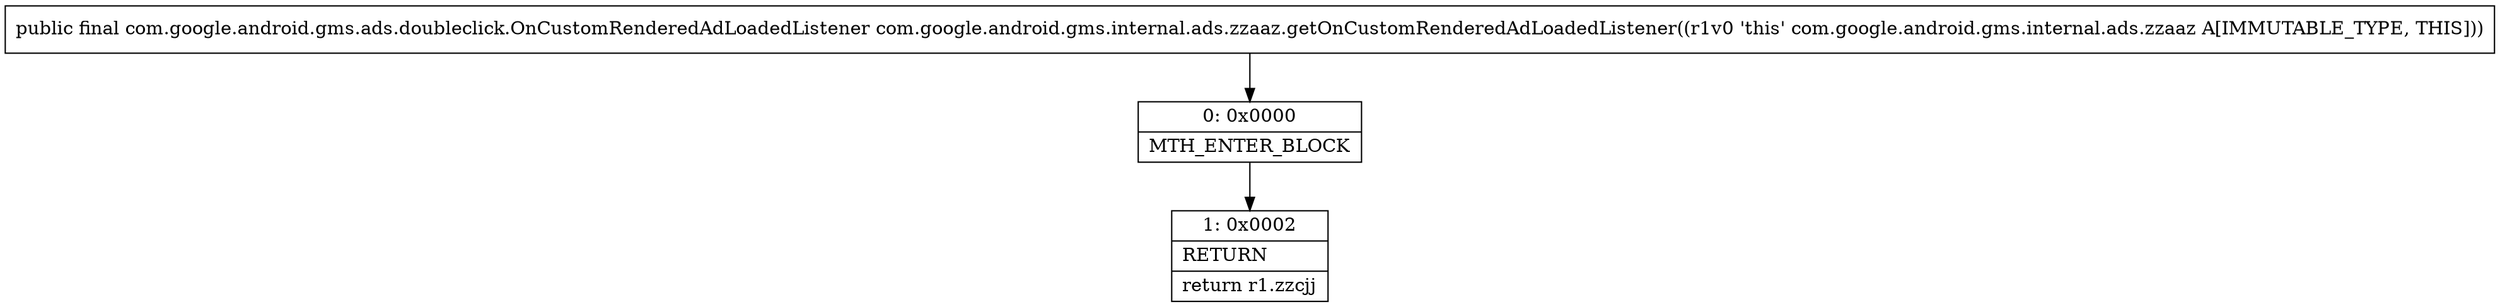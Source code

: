 digraph "CFG forcom.google.android.gms.internal.ads.zzaaz.getOnCustomRenderedAdLoadedListener()Lcom\/google\/android\/gms\/ads\/doubleclick\/OnCustomRenderedAdLoadedListener;" {
Node_0 [shape=record,label="{0\:\ 0x0000|MTH_ENTER_BLOCK\l}"];
Node_1 [shape=record,label="{1\:\ 0x0002|RETURN\l|return r1.zzcjj\l}"];
MethodNode[shape=record,label="{public final com.google.android.gms.ads.doubleclick.OnCustomRenderedAdLoadedListener com.google.android.gms.internal.ads.zzaaz.getOnCustomRenderedAdLoadedListener((r1v0 'this' com.google.android.gms.internal.ads.zzaaz A[IMMUTABLE_TYPE, THIS])) }"];
MethodNode -> Node_0;
Node_0 -> Node_1;
}

